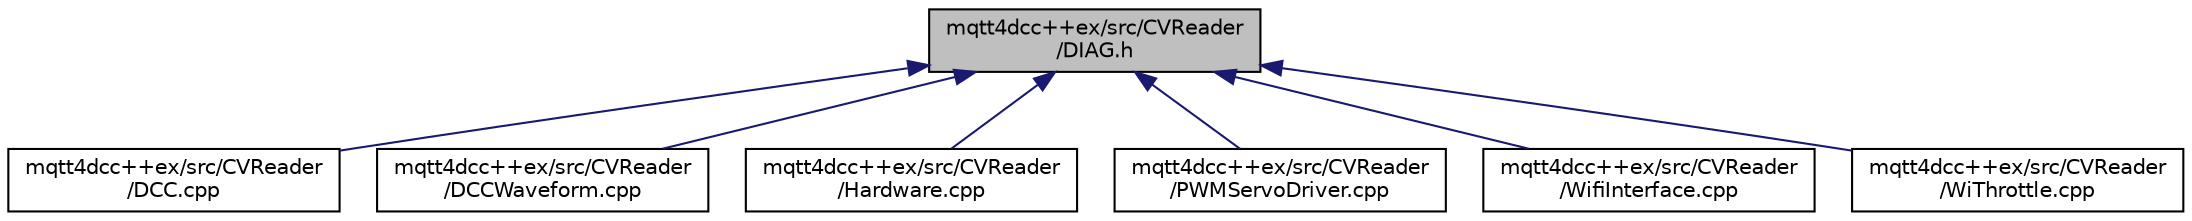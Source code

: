 digraph "mqtt4dcc++ex/src/CVReader/DIAG.h"
{
 // LATEX_PDF_SIZE
  edge [fontname="Helvetica",fontsize="10",labelfontname="Helvetica",labelfontsize="10"];
  node [fontname="Helvetica",fontsize="10",shape=record];
  Node1 [label="mqtt4dcc++ex/src/CVReader\l/DIAG.h",height=0.2,width=0.4,color="black", fillcolor="grey75", style="filled", fontcolor="black",tooltip=" "];
  Node1 -> Node2 [dir="back",color="midnightblue",fontsize="10",style="solid",fontname="Helvetica"];
  Node2 [label="mqtt4dcc++ex/src/CVReader\l/DCC.cpp",height=0.2,width=0.4,color="black", fillcolor="white", style="filled",URL="$_d_c_c_8cpp.html",tooltip=" "];
  Node1 -> Node3 [dir="back",color="midnightblue",fontsize="10",style="solid",fontname="Helvetica"];
  Node3 [label="mqtt4dcc++ex/src/CVReader\l/DCCWaveform.cpp",height=0.2,width=0.4,color="black", fillcolor="white", style="filled",URL="$_d_c_c_waveform_8cpp.html",tooltip=" "];
  Node1 -> Node4 [dir="back",color="midnightblue",fontsize="10",style="solid",fontname="Helvetica"];
  Node4 [label="mqtt4dcc++ex/src/CVReader\l/Hardware.cpp",height=0.2,width=0.4,color="black", fillcolor="white", style="filled",URL="$_hardware_8cpp.html",tooltip=" "];
  Node1 -> Node5 [dir="back",color="midnightblue",fontsize="10",style="solid",fontname="Helvetica"];
  Node5 [label="mqtt4dcc++ex/src/CVReader\l/PWMServoDriver.cpp",height=0.2,width=0.4,color="black", fillcolor="white", style="filled",URL="$_p_w_m_servo_driver_8cpp.html",tooltip=" "];
  Node1 -> Node6 [dir="back",color="midnightblue",fontsize="10",style="solid",fontname="Helvetica"];
  Node6 [label="mqtt4dcc++ex/src/CVReader\l/WifiInterface.cpp",height=0.2,width=0.4,color="black", fillcolor="white", style="filled",URL="$_wifi_interface_8cpp.html",tooltip=" "];
  Node1 -> Node7 [dir="back",color="midnightblue",fontsize="10",style="solid",fontname="Helvetica"];
  Node7 [label="mqtt4dcc++ex/src/CVReader\l/WiThrottle.cpp",height=0.2,width=0.4,color="black", fillcolor="white", style="filled",URL="$_wi_throttle_8cpp.html",tooltip=" "];
}
